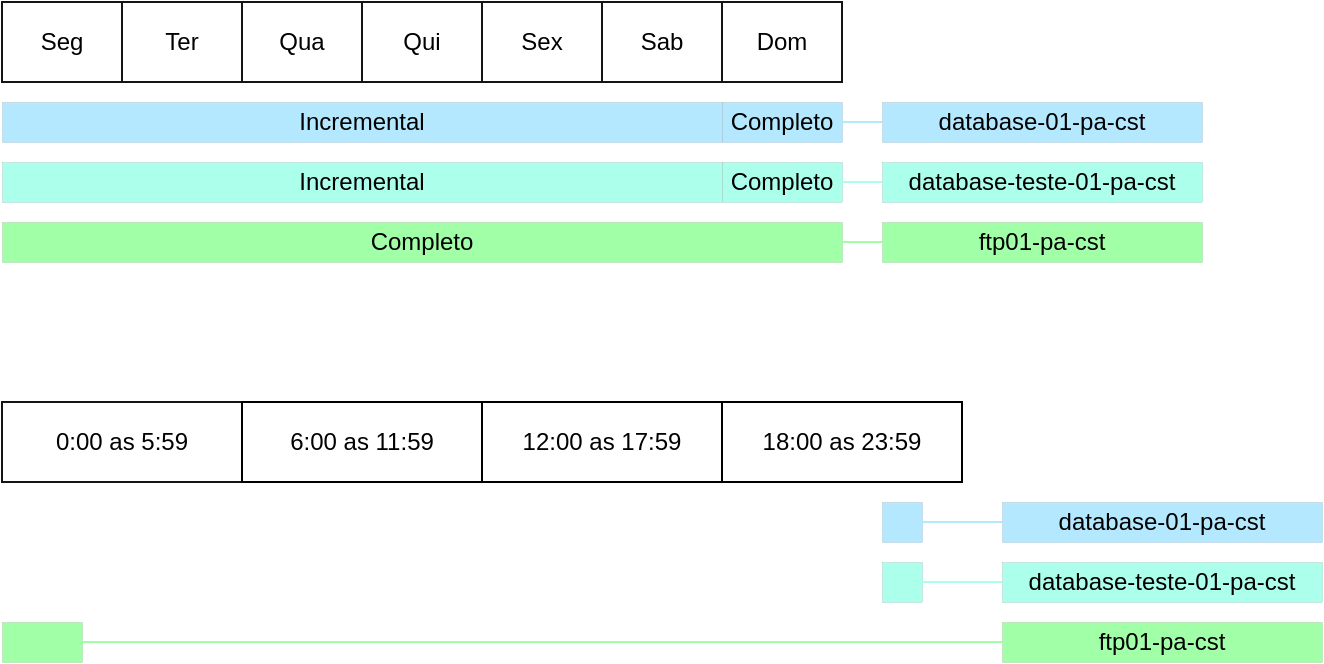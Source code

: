 <mxfile version="20.8.20" type="github">
  <diagram name="Página-1" id="baXtOwrCh4IEvoJjOM4s">
    <mxGraphModel dx="792" dy="607" grid="1" gridSize="10" guides="1" tooltips="1" connect="1" arrows="1" fold="1" page="1" pageScale="1" pageWidth="827" pageHeight="1169" math="0" shadow="0">
      <root>
        <mxCell id="0" />
        <mxCell id="1" parent="0" />
        <mxCell id="4ScxBSEJoBfUc2GUGg9C-21" value="&lt;div&gt;0:00 as 5:59&lt;/div&gt;" style="rounded=0;whiteSpace=wrap;html=1;strokeColor=#141414;" vertex="1" parent="1">
          <mxGeometry x="40" y="880" width="120" height="40" as="geometry" />
        </mxCell>
        <mxCell id="4ScxBSEJoBfUc2GUGg9C-22" value="&lt;div&gt;6:00 as 11:59&lt;/div&gt;" style="rounded=0;whiteSpace=wrap;html=1;" vertex="1" parent="1">
          <mxGeometry x="160" y="880" width="120" height="40" as="geometry" />
        </mxCell>
        <mxCell id="4ScxBSEJoBfUc2GUGg9C-23" value="&lt;div&gt;12:00 as 17:59&lt;/div&gt;" style="rounded=0;whiteSpace=wrap;html=1;" vertex="1" parent="1">
          <mxGeometry x="280" y="880" width="120" height="40" as="geometry" />
        </mxCell>
        <mxCell id="4ScxBSEJoBfUc2GUGg9C-24" value="&lt;div&gt;18:00 as 23:59&lt;/div&gt;" style="rounded=0;whiteSpace=wrap;html=1;" vertex="1" parent="1">
          <mxGeometry x="400" y="880" width="120" height="40" as="geometry" />
        </mxCell>
        <mxCell id="4ScxBSEJoBfUc2GUGg9C-25" value="" style="rounded=0;whiteSpace=wrap;html=1;strokeColor=#141414;strokeWidth=0;fillColor=#B3E8FF;" vertex="1" parent="1">
          <mxGeometry x="480" y="930" width="20" height="20" as="geometry" />
        </mxCell>
        <mxCell id="4ScxBSEJoBfUc2GUGg9C-26" value="database-01-pa-cst" style="rounded=0;whiteSpace=wrap;html=1;strokeColor=#141414;strokeWidth=0;fillColor=#B3E8FF;" vertex="1" parent="1">
          <mxGeometry x="540" y="930" width="160" height="20" as="geometry" />
        </mxCell>
        <mxCell id="4ScxBSEJoBfUc2GUGg9C-27" value="" style="rounded=0;whiteSpace=wrap;html=1;strokeColor=#141414;strokeWidth=0;fillColor=#ABFFEB;" vertex="1" parent="1">
          <mxGeometry x="480" y="960" width="20" height="20" as="geometry" />
        </mxCell>
        <mxCell id="4ScxBSEJoBfUc2GUGg9C-29" value="database-teste-01-pa-cst" style="rounded=0;whiteSpace=wrap;html=1;strokeColor=#141414;strokeWidth=0;fillColor=#ABFFEB;" vertex="1" parent="1">
          <mxGeometry x="540" y="960" width="160" height="20" as="geometry" />
        </mxCell>
        <mxCell id="4ScxBSEJoBfUc2GUGg9C-30" value="" style="rounded=0;whiteSpace=wrap;html=1;strokeColor=#141414;strokeWidth=0;fillColor=#A1FFA7;" vertex="1" parent="1">
          <mxGeometry x="40" y="990" width="40" height="20" as="geometry" />
        </mxCell>
        <mxCell id="4ScxBSEJoBfUc2GUGg9C-31" value="ftp01-pa-cst" style="rounded=0;whiteSpace=wrap;html=1;strokeColor=#141414;strokeWidth=0;fillColor=#A1FFA7;" vertex="1" parent="1">
          <mxGeometry x="540" y="990" width="160" height="20" as="geometry" />
        </mxCell>
        <mxCell id="4ScxBSEJoBfUc2GUGg9C-32" value="" style="endArrow=none;html=1;rounded=0;exitX=1;exitY=0.5;exitDx=0;exitDy=0;entryX=0;entryY=0.5;entryDx=0;entryDy=0;strokeColor=#A1FFA7;" edge="1" parent="1" source="4ScxBSEJoBfUc2GUGg9C-30" target="4ScxBSEJoBfUc2GUGg9C-31">
          <mxGeometry width="50" height="50" relative="1" as="geometry">
            <mxPoint x="240" y="1020" as="sourcePoint" />
            <mxPoint x="290" y="970" as="targetPoint" />
          </mxGeometry>
        </mxCell>
        <mxCell id="4ScxBSEJoBfUc2GUGg9C-33" value="" style="endArrow=none;html=1;rounded=0;strokeColor=#ABFFEB;entryX=0;entryY=0.5;entryDx=0;entryDy=0;exitX=1;exitY=0.5;exitDx=0;exitDy=0;" edge="1" parent="1" source="4ScxBSEJoBfUc2GUGg9C-27" target="4ScxBSEJoBfUc2GUGg9C-29">
          <mxGeometry width="50" height="50" relative="1" as="geometry">
            <mxPoint x="400" y="980" as="sourcePoint" />
            <mxPoint x="450" y="930" as="targetPoint" />
          </mxGeometry>
        </mxCell>
        <mxCell id="4ScxBSEJoBfUc2GUGg9C-35" value="" style="endArrow=none;html=1;rounded=0;strokeColor=#B3E8FF;entryX=0;entryY=0.5;entryDx=0;entryDy=0;exitX=1;exitY=0.5;exitDx=0;exitDy=0;" edge="1" parent="1" source="4ScxBSEJoBfUc2GUGg9C-25" target="4ScxBSEJoBfUc2GUGg9C-26">
          <mxGeometry width="50" height="50" relative="1" as="geometry">
            <mxPoint x="410" y="930" as="sourcePoint" />
            <mxPoint x="460" y="880" as="targetPoint" />
          </mxGeometry>
        </mxCell>
        <mxCell id="4ScxBSEJoBfUc2GUGg9C-38" value="Seg" style="rounded=0;whiteSpace=wrap;html=1;strokeColor=#141414;" vertex="1" parent="1">
          <mxGeometry x="40" y="680" width="60" height="40" as="geometry" />
        </mxCell>
        <mxCell id="4ScxBSEJoBfUc2GUGg9C-39" value="Ter" style="rounded=0;whiteSpace=wrap;html=1;strokeColor=#141414;" vertex="1" parent="1">
          <mxGeometry x="100" y="680" width="60" height="40" as="geometry" />
        </mxCell>
        <mxCell id="4ScxBSEJoBfUc2GUGg9C-40" value="Qua" style="rounded=0;whiteSpace=wrap;html=1;strokeColor=#141414;" vertex="1" parent="1">
          <mxGeometry x="160" y="680" width="60" height="40" as="geometry" />
        </mxCell>
        <mxCell id="4ScxBSEJoBfUc2GUGg9C-41" value="Qui" style="rounded=0;whiteSpace=wrap;html=1;strokeColor=#141414;" vertex="1" parent="1">
          <mxGeometry x="220" y="680" width="60" height="40" as="geometry" />
        </mxCell>
        <mxCell id="4ScxBSEJoBfUc2GUGg9C-42" value="Sex" style="rounded=0;whiteSpace=wrap;html=1;strokeColor=#141414;" vertex="1" parent="1">
          <mxGeometry x="280" y="680" width="60" height="40" as="geometry" />
        </mxCell>
        <mxCell id="4ScxBSEJoBfUc2GUGg9C-43" value="Sab" style="rounded=0;whiteSpace=wrap;html=1;strokeColor=#141414;" vertex="1" parent="1">
          <mxGeometry x="340" y="680" width="60" height="40" as="geometry" />
        </mxCell>
        <mxCell id="4ScxBSEJoBfUc2GUGg9C-44" value="Dom" style="rounded=0;whiteSpace=wrap;html=1;strokeColor=#141414;" vertex="1" parent="1">
          <mxGeometry x="400" y="680" width="60" height="40" as="geometry" />
        </mxCell>
        <mxCell id="4ScxBSEJoBfUc2GUGg9C-45" value="Completo" style="rounded=0;whiteSpace=wrap;html=1;strokeColor=#141414;strokeWidth=0;fillColor=#A1FFA7;" vertex="1" parent="1">
          <mxGeometry x="40" y="790" width="420" height="20" as="geometry" />
        </mxCell>
        <mxCell id="4ScxBSEJoBfUc2GUGg9C-46" value="ftp01-pa-cst" style="rounded=0;whiteSpace=wrap;html=1;strokeColor=#141414;strokeWidth=0;fillColor=#A1FFA7;" vertex="1" parent="1">
          <mxGeometry x="480" y="790" width="160" height="20" as="geometry" />
        </mxCell>
        <mxCell id="4ScxBSEJoBfUc2GUGg9C-47" value="" style="endArrow=none;html=1;rounded=0;exitX=1;exitY=0.5;exitDx=0;exitDy=0;entryX=0;entryY=0.5;entryDx=0;entryDy=0;strokeColor=#A1FFA7;" edge="1" parent="1" source="4ScxBSEJoBfUc2GUGg9C-45" target="4ScxBSEJoBfUc2GUGg9C-46">
          <mxGeometry width="50" height="50" relative="1" as="geometry">
            <mxPoint x="180" y="820" as="sourcePoint" />
            <mxPoint x="230" y="770" as="targetPoint" />
          </mxGeometry>
        </mxCell>
        <mxCell id="4ScxBSEJoBfUc2GUGg9C-48" value="Completo" style="rounded=0;whiteSpace=wrap;html=1;strokeColor=#141414;strokeWidth=0;fillColor=#ABFFEB;" vertex="1" parent="1">
          <mxGeometry x="400" y="760" width="60" height="20" as="geometry" />
        </mxCell>
        <mxCell id="4ScxBSEJoBfUc2GUGg9C-49" value="database-teste-01-pa-cst" style="rounded=0;whiteSpace=wrap;html=1;strokeColor=#141414;strokeWidth=0;fillColor=#ABFFEB;" vertex="1" parent="1">
          <mxGeometry x="480" y="760" width="160" height="20" as="geometry" />
        </mxCell>
        <mxCell id="4ScxBSEJoBfUc2GUGg9C-50" value="" style="endArrow=none;html=1;rounded=0;strokeColor=#ABFFEB;entryX=0;entryY=0.5;entryDx=0;entryDy=0;exitX=1;exitY=0.5;exitDx=0;exitDy=0;" edge="1" parent="1" source="4ScxBSEJoBfUc2GUGg9C-48" target="4ScxBSEJoBfUc2GUGg9C-49">
          <mxGeometry width="50" height="50" relative="1" as="geometry">
            <mxPoint x="340" y="780" as="sourcePoint" />
            <mxPoint x="390" y="730" as="targetPoint" />
          </mxGeometry>
        </mxCell>
        <mxCell id="4ScxBSEJoBfUc2GUGg9C-51" value="Completo" style="rounded=0;whiteSpace=wrap;html=1;strokeColor=#141414;strokeWidth=0;fillColor=#B3E8FF;" vertex="1" parent="1">
          <mxGeometry x="400" y="730" width="60" height="20" as="geometry" />
        </mxCell>
        <mxCell id="4ScxBSEJoBfUc2GUGg9C-52" value="database-01-pa-cst" style="rounded=0;whiteSpace=wrap;html=1;strokeColor=#141414;strokeWidth=0;fillColor=#B3E8FF;" vertex="1" parent="1">
          <mxGeometry x="480" y="730" width="160" height="20" as="geometry" />
        </mxCell>
        <mxCell id="4ScxBSEJoBfUc2GUGg9C-53" value="" style="endArrow=none;html=1;rounded=0;strokeColor=#B3E8FF;entryX=0;entryY=0.5;entryDx=0;entryDy=0;exitX=1;exitY=0.5;exitDx=0;exitDy=0;" edge="1" parent="1" source="4ScxBSEJoBfUc2GUGg9C-51" target="4ScxBSEJoBfUc2GUGg9C-52">
          <mxGeometry width="50" height="50" relative="1" as="geometry">
            <mxPoint x="350" y="730" as="sourcePoint" />
            <mxPoint x="400" y="680" as="targetPoint" />
          </mxGeometry>
        </mxCell>
        <mxCell id="4ScxBSEJoBfUc2GUGg9C-54" value="Incremental" style="rounded=0;whiteSpace=wrap;html=1;strokeColor=#141414;strokeWidth=0;fillColor=#ABFFEB;" vertex="1" parent="1">
          <mxGeometry x="40" y="760" width="360" height="20" as="geometry" />
        </mxCell>
        <mxCell id="4ScxBSEJoBfUc2GUGg9C-55" value="Incremental" style="rounded=0;whiteSpace=wrap;html=1;strokeColor=#141414;strokeWidth=0;fillColor=#B3E8FF;" vertex="1" parent="1">
          <mxGeometry x="40" y="730" width="360" height="20" as="geometry" />
        </mxCell>
      </root>
    </mxGraphModel>
  </diagram>
</mxfile>
